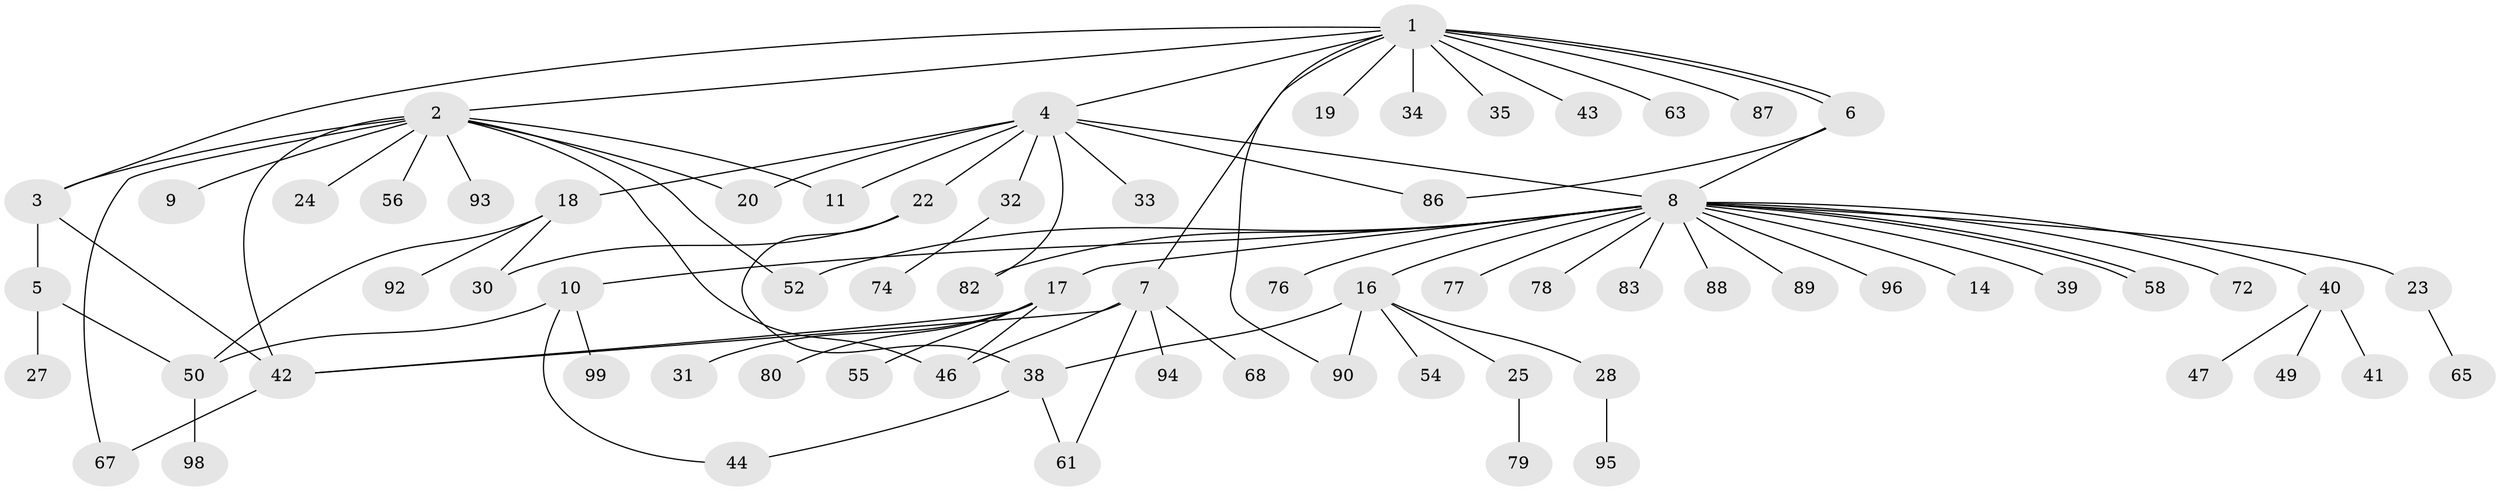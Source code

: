 // original degree distribution, {14: 0.01, 12: 0.01, 4: 0.05, 10: 0.01, 3: 0.07, 5: 0.03, 22: 0.01, 1: 0.44, 2: 0.34, 7: 0.02, 6: 0.01}
// Generated by graph-tools (version 1.1) at 2025/11/02/21/25 10:11:08]
// undirected, 71 vertices, 92 edges
graph export_dot {
graph [start="1"]
  node [color=gray90,style=filled];
  1 [super="+13"];
  2 [super="+51"];
  3 [super="+15"];
  4 [super="+29"];
  5 [super="+69"];
  6 [super="+62"];
  7 [super="+36"];
  8 [super="+21"];
  9;
  10 [super="+12"];
  11 [super="+37"];
  14;
  16 [super="+48"];
  17 [super="+64"];
  18 [super="+81"];
  19 [super="+57"];
  20;
  22 [super="+45"];
  23;
  24 [super="+26"];
  25 [super="+59"];
  27;
  28;
  30 [super="+73"];
  31;
  32 [super="+71"];
  33;
  34;
  35;
  38;
  39;
  40 [super="+97"];
  41 [super="+84"];
  42 [super="+100"];
  43 [super="+60"];
  44 [super="+66"];
  46 [super="+53"];
  47;
  49;
  50 [super="+70"];
  52 [super="+75"];
  54;
  55;
  56;
  58;
  61;
  63;
  65;
  67;
  68;
  72;
  74;
  76 [super="+85"];
  77;
  78;
  79;
  80;
  82 [super="+91"];
  83;
  86;
  87;
  88;
  89;
  90;
  92;
  93;
  94;
  95;
  96;
  98;
  99;
  1 -- 2;
  1 -- 3;
  1 -- 4;
  1 -- 6;
  1 -- 6;
  1 -- 7;
  1 -- 19;
  1 -- 34;
  1 -- 35;
  1 -- 43;
  1 -- 63;
  1 -- 87;
  1 -- 90;
  2 -- 3;
  2 -- 9;
  2 -- 20;
  2 -- 24;
  2 -- 42;
  2 -- 46;
  2 -- 52;
  2 -- 56;
  2 -- 67;
  2 -- 93;
  2 -- 11;
  3 -- 5;
  3 -- 42;
  4 -- 8;
  4 -- 11;
  4 -- 18;
  4 -- 20;
  4 -- 22;
  4 -- 32;
  4 -- 33;
  4 -- 86;
  4 -- 82;
  5 -- 27;
  5 -- 50;
  6 -- 8;
  6 -- 86;
  7 -- 61;
  7 -- 68;
  7 -- 46;
  7 -- 42;
  7 -- 94;
  8 -- 10;
  8 -- 14;
  8 -- 16;
  8 -- 17;
  8 -- 23;
  8 -- 39;
  8 -- 40;
  8 -- 52 [weight=2];
  8 -- 58;
  8 -- 58;
  8 -- 72;
  8 -- 76;
  8 -- 77;
  8 -- 78;
  8 -- 82;
  8 -- 88;
  8 -- 89;
  8 -- 96;
  8 -- 83;
  10 -- 50;
  10 -- 99;
  10 -- 44;
  16 -- 25;
  16 -- 28;
  16 -- 38;
  16 -- 54;
  16 -- 90;
  17 -- 31;
  17 -- 42;
  17 -- 55;
  17 -- 80;
  17 -- 46;
  18 -- 30;
  18 -- 50;
  18 -- 92;
  22 -- 38;
  22 -- 30;
  23 -- 65;
  25 -- 79;
  28 -- 95;
  32 -- 74;
  38 -- 44;
  38 -- 61;
  40 -- 41;
  40 -- 47;
  40 -- 49;
  42 -- 67;
  50 -- 98;
}
